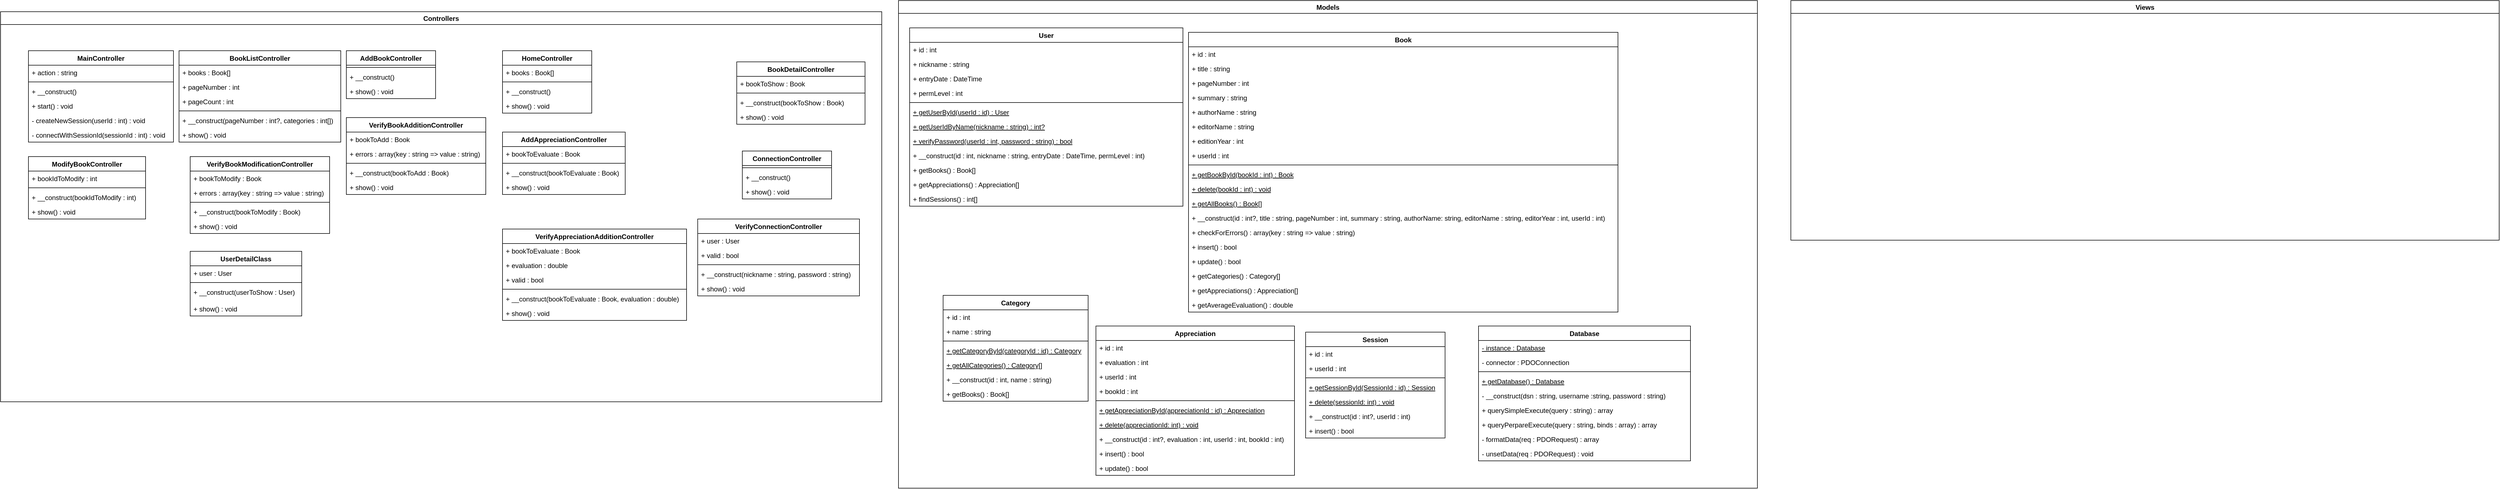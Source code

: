<mxfile version="17.2.3"><diagram id="C5RBs43oDa-KdzZeNtuy" name="Page-1"><mxGraphModel dx="5688" dy="3120" grid="1" gridSize="10" guides="1" tooltips="1" connect="1" arrows="1" fold="1" page="1" pageScale="1" pageWidth="827" pageHeight="1169" math="0" shadow="0"><root><mxCell id="WIyWlLk6GJQsqaUBKTNV-0"/><mxCell id="WIyWlLk6GJQsqaUBKTNV-1" parent="WIyWlLk6GJQsqaUBKTNV-0"/><mxCell id="OU10szr2XzH9tJr5xHhC-0" value="Controllers" style="swimlane;" parent="WIyWlLk6GJQsqaUBKTNV-1" vertex="1"><mxGeometry x="60" y="50" width="1580" height="700" as="geometry"/></mxCell><mxCell id="OU10szr2XzH9tJr5xHhC-4" value="MainController" style="swimlane;fontStyle=1;align=center;verticalAlign=top;childLayout=stackLayout;horizontal=1;startSize=26;horizontalStack=0;resizeParent=1;resizeParentMax=0;resizeLast=0;collapsible=1;marginBottom=0;" parent="OU10szr2XzH9tJr5xHhC-0" vertex="1"><mxGeometry x="50" y="70" width="260" height="164" as="geometry"/></mxCell><mxCell id="lV26DVgruJpY5TxE6KlM-100" value="+ action : string" style="text;strokeColor=none;fillColor=none;align=left;verticalAlign=top;spacingLeft=4;spacingRight=4;overflow=hidden;rotatable=0;points=[[0,0.5],[1,0.5]];portConstraint=eastwest;" parent="OU10szr2XzH9tJr5xHhC-4" vertex="1"><mxGeometry y="26" width="260" height="26" as="geometry"/></mxCell><mxCell id="OU10szr2XzH9tJr5xHhC-6" value="" style="line;strokeWidth=1;fillColor=none;align=left;verticalAlign=middle;spacingTop=-1;spacingLeft=3;spacingRight=3;rotatable=0;labelPosition=right;points=[];portConstraint=eastwest;" parent="OU10szr2XzH9tJr5xHhC-4" vertex="1"><mxGeometry y="52" width="260" height="8" as="geometry"/></mxCell><mxCell id="OU10szr2XzH9tJr5xHhC-7" value="+ __construct()" style="text;strokeColor=none;fillColor=none;align=left;verticalAlign=top;spacingLeft=4;spacingRight=4;overflow=hidden;rotatable=0;points=[[0,0.5],[1,0.5]];portConstraint=eastwest;" parent="OU10szr2XzH9tJr5xHhC-4" vertex="1"><mxGeometry y="60" width="260" height="26" as="geometry"/></mxCell><mxCell id="lV26DVgruJpY5TxE6KlM-96" value="+ start() : void" style="text;strokeColor=none;fillColor=none;align=left;verticalAlign=top;spacingLeft=4;spacingRight=4;overflow=hidden;rotatable=0;points=[[0,0.5],[1,0.5]];portConstraint=eastwest;" parent="OU10szr2XzH9tJr5xHhC-4" vertex="1"><mxGeometry y="86" width="260" height="26" as="geometry"/></mxCell><mxCell id="lV26DVgruJpY5TxE6KlM-94" value="- createNewSession(userId : int) : void" style="text;strokeColor=none;fillColor=none;align=left;verticalAlign=top;spacingLeft=4;spacingRight=4;overflow=hidden;rotatable=0;points=[[0,0.5],[1,0.5]];portConstraint=eastwest;" parent="OU10szr2XzH9tJr5xHhC-4" vertex="1"><mxGeometry y="112" width="260" height="26" as="geometry"/></mxCell><mxCell id="lV26DVgruJpY5TxE6KlM-95" value="- connectWithSessionId(sessionId : int) : void" style="text;strokeColor=none;fillColor=none;align=left;verticalAlign=top;spacingLeft=4;spacingRight=4;overflow=hidden;rotatable=0;points=[[0,0.5],[1,0.5]];portConstraint=eastwest;" parent="OU10szr2XzH9tJr5xHhC-4" vertex="1"><mxGeometry y="138" width="260" height="26" as="geometry"/></mxCell><mxCell id="OU10szr2XzH9tJr5xHhC-8" value="AddAppreciationController" style="swimlane;fontStyle=1;align=center;verticalAlign=top;childLayout=stackLayout;horizontal=1;startSize=26;horizontalStack=0;resizeParent=1;resizeParentMax=0;resizeLast=0;collapsible=1;marginBottom=0;" parent="OU10szr2XzH9tJr5xHhC-0" vertex="1"><mxGeometry x="900" y="216" width="220" height="112" as="geometry"/></mxCell><mxCell id="OU10szr2XzH9tJr5xHhC-9" value="+ bookToEvaluate : Book" style="text;strokeColor=none;fillColor=none;align=left;verticalAlign=top;spacingLeft=4;spacingRight=4;overflow=hidden;rotatable=0;points=[[0,0.5],[1,0.5]];portConstraint=eastwest;" parent="OU10szr2XzH9tJr5xHhC-8" vertex="1"><mxGeometry y="26" width="220" height="26" as="geometry"/></mxCell><mxCell id="OU10szr2XzH9tJr5xHhC-10" value="" style="line;strokeWidth=1;fillColor=none;align=left;verticalAlign=middle;spacingTop=-1;spacingLeft=3;spacingRight=3;rotatable=0;labelPosition=right;points=[];portConstraint=eastwest;" parent="OU10szr2XzH9tJr5xHhC-8" vertex="1"><mxGeometry y="52" width="220" height="8" as="geometry"/></mxCell><mxCell id="p8WuCxDaArKsLXd3KkqR-25" value="+ __construct(bookToEvaluate : Book)" style="text;strokeColor=none;fillColor=none;align=left;verticalAlign=top;spacingLeft=4;spacingRight=4;overflow=hidden;rotatable=0;points=[[0,0.5],[1,0.5]];portConstraint=eastwest;" vertex="1" parent="OU10szr2XzH9tJr5xHhC-8"><mxGeometry y="60" width="220" height="26" as="geometry"/></mxCell><mxCell id="p8WuCxDaArKsLXd3KkqR-26" value="+ show() : void" style="text;strokeColor=none;fillColor=none;align=left;verticalAlign=top;spacingLeft=4;spacingRight=4;overflow=hidden;rotatable=0;points=[[0,0.5],[1,0.5]];portConstraint=eastwest;" vertex="1" parent="OU10szr2XzH9tJr5xHhC-8"><mxGeometry y="86" width="220" height="26" as="geometry"/></mxCell><mxCell id="OU10szr2XzH9tJr5xHhC-12" value="AddBookController" style="swimlane;fontStyle=1;align=center;verticalAlign=top;childLayout=stackLayout;horizontal=1;startSize=26;horizontalStack=0;resizeParent=1;resizeParentMax=0;resizeLast=0;collapsible=1;marginBottom=0;" parent="OU10szr2XzH9tJr5xHhC-0" vertex="1"><mxGeometry x="620" y="70" width="160" height="86" as="geometry"/></mxCell><mxCell id="OU10szr2XzH9tJr5xHhC-14" value="" style="line;strokeWidth=1;fillColor=none;align=left;verticalAlign=middle;spacingTop=-1;spacingLeft=3;spacingRight=3;rotatable=0;labelPosition=right;points=[];portConstraint=eastwest;" parent="OU10szr2XzH9tJr5xHhC-12" vertex="1"><mxGeometry y="26" width="160" height="8" as="geometry"/></mxCell><mxCell id="OU10szr2XzH9tJr5xHhC-15" value="+ __construct()" style="text;strokeColor=none;fillColor=none;align=left;verticalAlign=top;spacingLeft=4;spacingRight=4;overflow=hidden;rotatable=0;points=[[0,0.5],[1,0.5]];portConstraint=eastwest;" parent="OU10szr2XzH9tJr5xHhC-12" vertex="1"><mxGeometry y="34" width="160" height="26" as="geometry"/></mxCell><mxCell id="p8WuCxDaArKsLXd3KkqR-11" value="+ show() : void" style="text;strokeColor=none;fillColor=none;align=left;verticalAlign=top;spacingLeft=4;spacingRight=4;overflow=hidden;rotatable=0;points=[[0,0.5],[1,0.5]];portConstraint=eastwest;" vertex="1" parent="OU10szr2XzH9tJr5xHhC-12"><mxGeometry y="60" width="160" height="26" as="geometry"/></mxCell><mxCell id="OU10szr2XzH9tJr5xHhC-16" value="HomeController" style="swimlane;fontStyle=1;align=center;verticalAlign=top;childLayout=stackLayout;horizontal=1;startSize=26;horizontalStack=0;resizeParent=1;resizeParentMax=0;resizeLast=0;collapsible=1;marginBottom=0;" parent="OU10szr2XzH9tJr5xHhC-0" vertex="1"><mxGeometry x="900" y="70" width="160" height="112" as="geometry"/></mxCell><mxCell id="p8WuCxDaArKsLXd3KkqR-19" value="+ books : Book[]" style="text;strokeColor=none;fillColor=none;align=left;verticalAlign=top;spacingLeft=4;spacingRight=4;overflow=hidden;rotatable=0;points=[[0,0.5],[1,0.5]];portConstraint=eastwest;" vertex="1" parent="OU10szr2XzH9tJr5xHhC-16"><mxGeometry y="26" width="160" height="26" as="geometry"/></mxCell><mxCell id="OU10szr2XzH9tJr5xHhC-18" value="" style="line;strokeWidth=1;fillColor=none;align=left;verticalAlign=middle;spacingTop=-1;spacingLeft=3;spacingRight=3;rotatable=0;labelPosition=right;points=[];portConstraint=eastwest;" parent="OU10szr2XzH9tJr5xHhC-16" vertex="1"><mxGeometry y="52" width="160" height="8" as="geometry"/></mxCell><mxCell id="OU10szr2XzH9tJr5xHhC-19" value="+ __construct()" style="text;strokeColor=none;fillColor=none;align=left;verticalAlign=top;spacingLeft=4;spacingRight=4;overflow=hidden;rotatable=0;points=[[0,0.5],[1,0.5]];portConstraint=eastwest;" parent="OU10szr2XzH9tJr5xHhC-16" vertex="1"><mxGeometry y="60" width="160" height="26" as="geometry"/></mxCell><mxCell id="p8WuCxDaArKsLXd3KkqR-20" value="+ show() : void" style="text;strokeColor=none;fillColor=none;align=left;verticalAlign=top;spacingLeft=4;spacingRight=4;overflow=hidden;rotatable=0;points=[[0,0.5],[1,0.5]];portConstraint=eastwest;" vertex="1" parent="OU10szr2XzH9tJr5xHhC-16"><mxGeometry y="86" width="160" height="26" as="geometry"/></mxCell><mxCell id="OU10szr2XzH9tJr5xHhC-20" value="BookDetailController" style="swimlane;fontStyle=1;align=center;verticalAlign=top;childLayout=stackLayout;horizontal=1;startSize=26;horizontalStack=0;resizeParent=1;resizeParentMax=0;resizeLast=0;collapsible=1;marginBottom=0;" parent="OU10szr2XzH9tJr5xHhC-0" vertex="1"><mxGeometry x="1320" y="90" width="230" height="112" as="geometry"/></mxCell><mxCell id="OU10szr2XzH9tJr5xHhC-21" value="+ bookToShow : Book" style="text;strokeColor=none;fillColor=none;align=left;verticalAlign=top;spacingLeft=4;spacingRight=4;overflow=hidden;rotatable=0;points=[[0,0.5],[1,0.5]];portConstraint=eastwest;" parent="OU10szr2XzH9tJr5xHhC-20" vertex="1"><mxGeometry y="26" width="230" height="26" as="geometry"/></mxCell><mxCell id="OU10szr2XzH9tJr5xHhC-22" value="" style="line;strokeWidth=1;fillColor=none;align=left;verticalAlign=middle;spacingTop=-1;spacingLeft=3;spacingRight=3;rotatable=0;labelPosition=right;points=[];portConstraint=eastwest;" parent="OU10szr2XzH9tJr5xHhC-20" vertex="1"><mxGeometry y="52" width="230" height="8" as="geometry"/></mxCell><mxCell id="OU10szr2XzH9tJr5xHhC-23" value="+ __construct(bookToShow : Book)" style="text;strokeColor=none;fillColor=none;align=left;verticalAlign=top;spacingLeft=4;spacingRight=4;overflow=hidden;rotatable=0;points=[[0,0.5],[1,0.5]];portConstraint=eastwest;" parent="OU10szr2XzH9tJr5xHhC-20" vertex="1"><mxGeometry y="60" width="230" height="26" as="geometry"/></mxCell><mxCell id="p8WuCxDaArKsLXd3KkqR-34" value="+ show() : void" style="text;strokeColor=none;fillColor=none;align=left;verticalAlign=top;spacingLeft=4;spacingRight=4;overflow=hidden;rotatable=0;points=[[0,0.5],[1,0.5]];portConstraint=eastwest;" vertex="1" parent="OU10szr2XzH9tJr5xHhC-20"><mxGeometry y="86" width="230" height="26" as="geometry"/></mxCell><mxCell id="OU10szr2XzH9tJr5xHhC-24" value="BookListController" style="swimlane;fontStyle=1;align=center;verticalAlign=top;childLayout=stackLayout;horizontal=1;startSize=26;horizontalStack=0;resizeParent=1;resizeParentMax=0;resizeLast=0;collapsible=1;marginBottom=0;" parent="OU10szr2XzH9tJr5xHhC-0" vertex="1"><mxGeometry x="320" y="70" width="290" height="164" as="geometry"/></mxCell><mxCell id="lV26DVgruJpY5TxE6KlM-106" value="+ books : Book[]" style="text;strokeColor=none;fillColor=none;align=left;verticalAlign=top;spacingLeft=4;spacingRight=4;overflow=hidden;rotatable=0;points=[[0,0.5],[1,0.5]];portConstraint=eastwest;" parent="OU10szr2XzH9tJr5xHhC-24" vertex="1"><mxGeometry y="26" width="290" height="26" as="geometry"/></mxCell><mxCell id="lV26DVgruJpY5TxE6KlM-107" value="+ pageNumber : int" style="text;strokeColor=none;fillColor=none;align=left;verticalAlign=top;spacingLeft=4;spacingRight=4;overflow=hidden;rotatable=0;points=[[0,0.5],[1,0.5]];portConstraint=eastwest;" parent="OU10szr2XzH9tJr5xHhC-24" vertex="1"><mxGeometry y="52" width="290" height="26" as="geometry"/></mxCell><mxCell id="p8WuCxDaArKsLXd3KkqR-1" value="+ pageCount : int" style="text;strokeColor=none;fillColor=none;align=left;verticalAlign=top;spacingLeft=4;spacingRight=4;overflow=hidden;rotatable=0;points=[[0,0.5],[1,0.5]];portConstraint=eastwest;" vertex="1" parent="OU10szr2XzH9tJr5xHhC-24"><mxGeometry y="78" width="290" height="26" as="geometry"/></mxCell><mxCell id="OU10szr2XzH9tJr5xHhC-26" value="" style="line;strokeWidth=1;fillColor=none;align=left;verticalAlign=middle;spacingTop=-1;spacingLeft=3;spacingRight=3;rotatable=0;labelPosition=right;points=[];portConstraint=eastwest;" parent="OU10szr2XzH9tJr5xHhC-24" vertex="1"><mxGeometry y="104" width="290" height="8" as="geometry"/></mxCell><mxCell id="OU10szr2XzH9tJr5xHhC-27" value="+ __construct(pageNumber : int?, categories : int[])" style="text;strokeColor=none;fillColor=none;align=left;verticalAlign=top;spacingLeft=4;spacingRight=4;overflow=hidden;rotatable=0;points=[[0,0.5],[1,0.5]];portConstraint=eastwest;" parent="OU10szr2XzH9tJr5xHhC-24" vertex="1"><mxGeometry y="112" width="290" height="26" as="geometry"/></mxCell><mxCell id="lV26DVgruJpY5TxE6KlM-105" value="+ show() : void" style="text;strokeColor=none;fillColor=none;align=left;verticalAlign=top;spacingLeft=4;spacingRight=4;overflow=hidden;rotatable=0;points=[[0,0.5],[1,0.5]];portConstraint=eastwest;" parent="OU10szr2XzH9tJr5xHhC-24" vertex="1"><mxGeometry y="138" width="290" height="26" as="geometry"/></mxCell><mxCell id="lV26DVgruJpY5TxE6KlM-8" value="ModifyBookController" style="swimlane;fontStyle=1;align=center;verticalAlign=top;childLayout=stackLayout;horizontal=1;startSize=26;horizontalStack=0;resizeParent=1;resizeParentMax=0;resizeLast=0;collapsible=1;marginBottom=0;" parent="OU10szr2XzH9tJr5xHhC-0" vertex="1"><mxGeometry x="50" y="260" width="210" height="112" as="geometry"/></mxCell><mxCell id="lV26DVgruJpY5TxE6KlM-9" value="+ bookIdToModify : int" style="text;strokeColor=none;fillColor=none;align=left;verticalAlign=top;spacingLeft=4;spacingRight=4;overflow=hidden;rotatable=0;points=[[0,0.5],[1,0.5]];portConstraint=eastwest;" parent="lV26DVgruJpY5TxE6KlM-8" vertex="1"><mxGeometry y="26" width="210" height="26" as="geometry"/></mxCell><mxCell id="lV26DVgruJpY5TxE6KlM-10" value="" style="line;strokeWidth=1;fillColor=none;align=left;verticalAlign=middle;spacingTop=-1;spacingLeft=3;spacingRight=3;rotatable=0;labelPosition=right;points=[];portConstraint=eastwest;" parent="lV26DVgruJpY5TxE6KlM-8" vertex="1"><mxGeometry y="52" width="210" height="8" as="geometry"/></mxCell><mxCell id="lV26DVgruJpY5TxE6KlM-11" value="+ __construct(bookIdToModify : int)" style="text;strokeColor=none;fillColor=none;align=left;verticalAlign=top;spacingLeft=4;spacingRight=4;overflow=hidden;rotatable=0;points=[[0,0.5],[1,0.5]];portConstraint=eastwest;" parent="lV26DVgruJpY5TxE6KlM-8" vertex="1"><mxGeometry y="60" width="210" height="26" as="geometry"/></mxCell><mxCell id="p8WuCxDaArKsLXd3KkqR-3" value="+ show() : void" style="text;strokeColor=none;fillColor=none;align=left;verticalAlign=top;spacingLeft=4;spacingRight=4;overflow=hidden;rotatable=0;points=[[0,0.5],[1,0.5]];portConstraint=eastwest;" vertex="1" parent="lV26DVgruJpY5TxE6KlM-8"><mxGeometry y="86" width="210" height="26" as="geometry"/></mxCell><mxCell id="lV26DVgruJpY5TxE6KlM-101" value="ConnectionController" style="swimlane;fontStyle=1;align=center;verticalAlign=top;childLayout=stackLayout;horizontal=1;startSize=26;horizontalStack=0;resizeParent=1;resizeParentMax=0;resizeLast=0;collapsible=1;marginBottom=0;" parent="OU10szr2XzH9tJr5xHhC-0" vertex="1"><mxGeometry x="1330" y="250" width="160" height="86" as="geometry"/></mxCell><mxCell id="lV26DVgruJpY5TxE6KlM-103" value="" style="line;strokeWidth=1;fillColor=none;align=left;verticalAlign=middle;spacingTop=-1;spacingLeft=3;spacingRight=3;rotatable=0;labelPosition=right;points=[];portConstraint=eastwest;" parent="lV26DVgruJpY5TxE6KlM-101" vertex="1"><mxGeometry y="26" width="160" height="8" as="geometry"/></mxCell><mxCell id="p8WuCxDaArKsLXd3KkqR-35" value="+ __construct()" style="text;strokeColor=none;fillColor=none;align=left;verticalAlign=top;spacingLeft=4;spacingRight=4;overflow=hidden;rotatable=0;points=[[0,0.5],[1,0.5]];portConstraint=eastwest;" vertex="1" parent="lV26DVgruJpY5TxE6KlM-101"><mxGeometry y="34" width="160" height="26" as="geometry"/></mxCell><mxCell id="p8WuCxDaArKsLXd3KkqR-36" value="+ show() : void" style="text;strokeColor=none;fillColor=none;align=left;verticalAlign=top;spacingLeft=4;spacingRight=4;overflow=hidden;rotatable=0;points=[[0,0.5],[1,0.5]];portConstraint=eastwest;" vertex="1" parent="lV26DVgruJpY5TxE6KlM-101"><mxGeometry y="60" width="160" height="26" as="geometry"/></mxCell><mxCell id="p8WuCxDaArKsLXd3KkqR-4" value="VerifyBookModificationController" style="swimlane;fontStyle=1;align=center;verticalAlign=top;childLayout=stackLayout;horizontal=1;startSize=26;horizontalStack=0;resizeParent=1;resizeParentMax=0;resizeLast=0;collapsible=1;marginBottom=0;" vertex="1" parent="OU10szr2XzH9tJr5xHhC-0"><mxGeometry x="340" y="260" width="250" height="138" as="geometry"/></mxCell><mxCell id="p8WuCxDaArKsLXd3KkqR-5" value="+ bookToModify : Book" style="text;strokeColor=none;fillColor=none;align=left;verticalAlign=top;spacingLeft=4;spacingRight=4;overflow=hidden;rotatable=0;points=[[0,0.5],[1,0.5]];portConstraint=eastwest;" vertex="1" parent="p8WuCxDaArKsLXd3KkqR-4"><mxGeometry y="26" width="250" height="26" as="geometry"/></mxCell><mxCell id="p8WuCxDaArKsLXd3KkqR-9" value="+ errors : array(key : string =&gt; value : string)" style="text;strokeColor=none;fillColor=none;align=left;verticalAlign=top;spacingLeft=4;spacingRight=4;overflow=hidden;rotatable=0;points=[[0,0.5],[1,0.5]];portConstraint=eastwest;" vertex="1" parent="p8WuCxDaArKsLXd3KkqR-4"><mxGeometry y="52" width="250" height="26" as="geometry"/></mxCell><mxCell id="p8WuCxDaArKsLXd3KkqR-6" value="" style="line;strokeWidth=1;fillColor=none;align=left;verticalAlign=middle;spacingTop=-1;spacingLeft=3;spacingRight=3;rotatable=0;labelPosition=right;points=[];portConstraint=eastwest;" vertex="1" parent="p8WuCxDaArKsLXd3KkqR-4"><mxGeometry y="78" width="250" height="8" as="geometry"/></mxCell><mxCell id="p8WuCxDaArKsLXd3KkqR-7" value="+ __construct(bookToModify : Book)" style="text;strokeColor=none;fillColor=none;align=left;verticalAlign=top;spacingLeft=4;spacingRight=4;overflow=hidden;rotatable=0;points=[[0,0.5],[1,0.5]];portConstraint=eastwest;" vertex="1" parent="p8WuCxDaArKsLXd3KkqR-4"><mxGeometry y="86" width="250" height="26" as="geometry"/></mxCell><mxCell id="p8WuCxDaArKsLXd3KkqR-8" value="+ show() : void" style="text;strokeColor=none;fillColor=none;align=left;verticalAlign=top;spacingLeft=4;spacingRight=4;overflow=hidden;rotatable=0;points=[[0,0.5],[1,0.5]];portConstraint=eastwest;" vertex="1" parent="p8WuCxDaArKsLXd3KkqR-4"><mxGeometry y="112" width="250" height="26" as="geometry"/></mxCell><mxCell id="p8WuCxDaArKsLXd3KkqR-12" value="VerifyBookAdditionController" style="swimlane;fontStyle=1;align=center;verticalAlign=top;childLayout=stackLayout;horizontal=1;startSize=26;horizontalStack=0;resizeParent=1;resizeParentMax=0;resizeLast=0;collapsible=1;marginBottom=0;" vertex="1" parent="OU10szr2XzH9tJr5xHhC-0"><mxGeometry x="620" y="190" width="250" height="138" as="geometry"/></mxCell><mxCell id="p8WuCxDaArKsLXd3KkqR-16" value="+ bookToAdd : Book" style="text;strokeColor=none;fillColor=none;align=left;verticalAlign=top;spacingLeft=4;spacingRight=4;overflow=hidden;rotatable=0;points=[[0,0.5],[1,0.5]];portConstraint=eastwest;" vertex="1" parent="p8WuCxDaArKsLXd3KkqR-12"><mxGeometry y="26" width="250" height="26" as="geometry"/></mxCell><mxCell id="p8WuCxDaArKsLXd3KkqR-18" value="+ errors : array(key : string =&gt; value : string)" style="text;strokeColor=none;fillColor=none;align=left;verticalAlign=top;spacingLeft=4;spacingRight=4;overflow=hidden;rotatable=0;points=[[0,0.5],[1,0.5]];portConstraint=eastwest;" vertex="1" parent="p8WuCxDaArKsLXd3KkqR-12"><mxGeometry y="52" width="250" height="26" as="geometry"/></mxCell><mxCell id="p8WuCxDaArKsLXd3KkqR-13" value="" style="line;strokeWidth=1;fillColor=none;align=left;verticalAlign=middle;spacingTop=-1;spacingLeft=3;spacingRight=3;rotatable=0;labelPosition=right;points=[];portConstraint=eastwest;" vertex="1" parent="p8WuCxDaArKsLXd3KkqR-12"><mxGeometry y="78" width="250" height="8" as="geometry"/></mxCell><mxCell id="p8WuCxDaArKsLXd3KkqR-14" value="+ __construct(bookToAdd : Book)" style="text;strokeColor=none;fillColor=none;align=left;verticalAlign=top;spacingLeft=4;spacingRight=4;overflow=hidden;rotatable=0;points=[[0,0.5],[1,0.5]];portConstraint=eastwest;" vertex="1" parent="p8WuCxDaArKsLXd3KkqR-12"><mxGeometry y="86" width="250" height="26" as="geometry"/></mxCell><mxCell id="p8WuCxDaArKsLXd3KkqR-15" value="+ show() : void" style="text;strokeColor=none;fillColor=none;align=left;verticalAlign=top;spacingLeft=4;spacingRight=4;overflow=hidden;rotatable=0;points=[[0,0.5],[1,0.5]];portConstraint=eastwest;" vertex="1" parent="p8WuCxDaArKsLXd3KkqR-12"><mxGeometry y="112" width="250" height="26" as="geometry"/></mxCell><mxCell id="p8WuCxDaArKsLXd3KkqR-27" value="VerifyAppreciationAdditionController" style="swimlane;fontStyle=1;align=center;verticalAlign=top;childLayout=stackLayout;horizontal=1;startSize=26;horizontalStack=0;resizeParent=1;resizeParentMax=0;resizeLast=0;collapsible=1;marginBottom=0;" vertex="1" parent="OU10szr2XzH9tJr5xHhC-0"><mxGeometry x="900" y="390" width="330" height="164" as="geometry"/></mxCell><mxCell id="p8WuCxDaArKsLXd3KkqR-28" value="+ bookToEvaluate : Book" style="text;strokeColor=none;fillColor=none;align=left;verticalAlign=top;spacingLeft=4;spacingRight=4;overflow=hidden;rotatable=0;points=[[0,0.5],[1,0.5]];portConstraint=eastwest;" vertex="1" parent="p8WuCxDaArKsLXd3KkqR-27"><mxGeometry y="26" width="330" height="26" as="geometry"/></mxCell><mxCell id="p8WuCxDaArKsLXd3KkqR-32" value="+ evaluation : double" style="text;strokeColor=none;fillColor=none;align=left;verticalAlign=top;spacingLeft=4;spacingRight=4;overflow=hidden;rotatable=0;points=[[0,0.5],[1,0.5]];portConstraint=eastwest;" vertex="1" parent="p8WuCxDaArKsLXd3KkqR-27"><mxGeometry y="52" width="330" height="26" as="geometry"/></mxCell><mxCell id="p8WuCxDaArKsLXd3KkqR-33" value="+ valid : bool" style="text;strokeColor=none;fillColor=none;align=left;verticalAlign=top;spacingLeft=4;spacingRight=4;overflow=hidden;rotatable=0;points=[[0,0.5],[1,0.5]];portConstraint=eastwest;" vertex="1" parent="p8WuCxDaArKsLXd3KkqR-27"><mxGeometry y="78" width="330" height="26" as="geometry"/></mxCell><mxCell id="p8WuCxDaArKsLXd3KkqR-29" value="" style="line;strokeWidth=1;fillColor=none;align=left;verticalAlign=middle;spacingTop=-1;spacingLeft=3;spacingRight=3;rotatable=0;labelPosition=right;points=[];portConstraint=eastwest;" vertex="1" parent="p8WuCxDaArKsLXd3KkqR-27"><mxGeometry y="104" width="330" height="8" as="geometry"/></mxCell><mxCell id="p8WuCxDaArKsLXd3KkqR-30" value="+ __construct(bookToEvaluate : Book, evaluation : double)" style="text;strokeColor=none;fillColor=none;align=left;verticalAlign=top;spacingLeft=4;spacingRight=4;overflow=hidden;rotatable=0;points=[[0,0.5],[1,0.5]];portConstraint=eastwest;" vertex="1" parent="p8WuCxDaArKsLXd3KkqR-27"><mxGeometry y="112" width="330" height="26" as="geometry"/></mxCell><mxCell id="p8WuCxDaArKsLXd3KkqR-31" value="+ show() : void" style="text;strokeColor=none;fillColor=none;align=left;verticalAlign=top;spacingLeft=4;spacingRight=4;overflow=hidden;rotatable=0;points=[[0,0.5],[1,0.5]];portConstraint=eastwest;" vertex="1" parent="p8WuCxDaArKsLXd3KkqR-27"><mxGeometry y="138" width="330" height="26" as="geometry"/></mxCell><mxCell id="p8WuCxDaArKsLXd3KkqR-37" value="VerifyConnectionController" style="swimlane;fontStyle=1;align=center;verticalAlign=top;childLayout=stackLayout;horizontal=1;startSize=26;horizontalStack=0;resizeParent=1;resizeParentMax=0;resizeLast=0;collapsible=1;marginBottom=0;" vertex="1" parent="OU10szr2XzH9tJr5xHhC-0"><mxGeometry x="1250" y="372" width="290" height="138" as="geometry"/></mxCell><mxCell id="p8WuCxDaArKsLXd3KkqR-41" value="+ user : User" style="text;strokeColor=none;fillColor=none;align=left;verticalAlign=top;spacingLeft=4;spacingRight=4;overflow=hidden;rotatable=0;points=[[0,0.5],[1,0.5]];portConstraint=eastwest;" vertex="1" parent="p8WuCxDaArKsLXd3KkqR-37"><mxGeometry y="26" width="290" height="26" as="geometry"/></mxCell><mxCell id="p8WuCxDaArKsLXd3KkqR-42" value="+ valid : bool" style="text;strokeColor=none;fillColor=none;align=left;verticalAlign=top;spacingLeft=4;spacingRight=4;overflow=hidden;rotatable=0;points=[[0,0.5],[1,0.5]];portConstraint=eastwest;" vertex="1" parent="p8WuCxDaArKsLXd3KkqR-37"><mxGeometry y="52" width="290" height="26" as="geometry"/></mxCell><mxCell id="p8WuCxDaArKsLXd3KkqR-38" value="" style="line;strokeWidth=1;fillColor=none;align=left;verticalAlign=middle;spacingTop=-1;spacingLeft=3;spacingRight=3;rotatable=0;labelPosition=right;points=[];portConstraint=eastwest;" vertex="1" parent="p8WuCxDaArKsLXd3KkqR-37"><mxGeometry y="78" width="290" height="8" as="geometry"/></mxCell><mxCell id="p8WuCxDaArKsLXd3KkqR-39" value="+ __construct(nickname : string, password : string)" style="text;strokeColor=none;fillColor=none;align=left;verticalAlign=top;spacingLeft=4;spacingRight=4;overflow=hidden;rotatable=0;points=[[0,0.5],[1,0.5]];portConstraint=eastwest;" vertex="1" parent="p8WuCxDaArKsLXd3KkqR-37"><mxGeometry y="86" width="290" height="26" as="geometry"/></mxCell><mxCell id="p8WuCxDaArKsLXd3KkqR-40" value="+ show() : void" style="text;strokeColor=none;fillColor=none;align=left;verticalAlign=top;spacingLeft=4;spacingRight=4;overflow=hidden;rotatable=0;points=[[0,0.5],[1,0.5]];portConstraint=eastwest;" vertex="1" parent="p8WuCxDaArKsLXd3KkqR-37"><mxGeometry y="112" width="290" height="26" as="geometry"/></mxCell><mxCell id="p8WuCxDaArKsLXd3KkqR-43" value="UserDetailClass" style="swimlane;fontStyle=1;align=center;verticalAlign=top;childLayout=stackLayout;horizontal=1;startSize=26;horizontalStack=0;resizeParent=1;resizeParentMax=0;resizeLast=0;collapsible=1;marginBottom=0;" vertex="1" parent="OU10szr2XzH9tJr5xHhC-0"><mxGeometry x="340" y="430" width="200" height="116" as="geometry"/></mxCell><mxCell id="p8WuCxDaArKsLXd3KkqR-44" value="+ user : User" style="text;strokeColor=none;fillColor=none;align=left;verticalAlign=top;spacingLeft=4;spacingRight=4;overflow=hidden;rotatable=0;points=[[0,0.5],[1,0.5]];portConstraint=eastwest;" vertex="1" parent="p8WuCxDaArKsLXd3KkqR-43"><mxGeometry y="26" width="200" height="26" as="geometry"/></mxCell><mxCell id="p8WuCxDaArKsLXd3KkqR-45" value="" style="line;strokeWidth=1;fillColor=none;align=left;verticalAlign=middle;spacingTop=-1;spacingLeft=3;spacingRight=3;rotatable=0;labelPosition=right;points=[];portConstraint=eastwest;" vertex="1" parent="p8WuCxDaArKsLXd3KkqR-43"><mxGeometry y="52" width="200" height="8" as="geometry"/></mxCell><mxCell id="p8WuCxDaArKsLXd3KkqR-46" value="+ __construct(userToShow : User)" style="text;strokeColor=none;fillColor=none;align=left;verticalAlign=top;spacingLeft=4;spacingRight=4;overflow=hidden;rotatable=0;points=[[0,0.5],[1,0.5]];portConstraint=eastwest;" vertex="1" parent="p8WuCxDaArKsLXd3KkqR-43"><mxGeometry y="60" width="200" height="30" as="geometry"/></mxCell><mxCell id="p8WuCxDaArKsLXd3KkqR-47" value="+ show() : void" style="text;strokeColor=none;fillColor=none;align=left;verticalAlign=top;spacingLeft=4;spacingRight=4;overflow=hidden;rotatable=0;points=[[0,0.5],[1,0.5]];portConstraint=eastwest;" vertex="1" parent="p8WuCxDaArKsLXd3KkqR-43"><mxGeometry y="90" width="200" height="26" as="geometry"/></mxCell><mxCell id="OU10szr2XzH9tJr5xHhC-2" value="Models" style="swimlane;" parent="WIyWlLk6GJQsqaUBKTNV-1" vertex="1"><mxGeometry x="1670" y="30" width="1540" height="875" as="geometry"/></mxCell><mxCell id="lV26DVgruJpY5TxE6KlM-0" value="User" style="swimlane;fontStyle=1;align=center;verticalAlign=top;childLayout=stackLayout;horizontal=1;startSize=26;horizontalStack=0;resizeParent=1;resizeParentMax=0;resizeLast=0;collapsible=1;marginBottom=0;" parent="OU10szr2XzH9tJr5xHhC-2" vertex="1"><mxGeometry x="20" y="49" width="490" height="320" as="geometry"/></mxCell><mxCell id="lV26DVgruJpY5TxE6KlM-1" value="+ id : int" style="text;strokeColor=none;fillColor=none;align=left;verticalAlign=top;spacingLeft=4;spacingRight=4;overflow=hidden;rotatable=0;points=[[0,0.5],[1,0.5]];portConstraint=eastwest;" parent="lV26DVgruJpY5TxE6KlM-0" vertex="1"><mxGeometry y="26" width="490" height="26" as="geometry"/></mxCell><mxCell id="lV26DVgruJpY5TxE6KlM-43" value="+ nickname : string" style="text;strokeColor=none;fillColor=none;align=left;verticalAlign=top;spacingLeft=4;spacingRight=4;overflow=hidden;rotatable=0;points=[[0,0.5],[1,0.5]];portConstraint=eastwest;" parent="lV26DVgruJpY5TxE6KlM-0" vertex="1"><mxGeometry y="52" width="490" height="26" as="geometry"/></mxCell><mxCell id="lV26DVgruJpY5TxE6KlM-45" value="+ entryDate : DateTime" style="text;strokeColor=none;fillColor=none;align=left;verticalAlign=top;spacingLeft=4;spacingRight=4;overflow=hidden;rotatable=0;points=[[0,0.5],[1,0.5]];portConstraint=eastwest;" parent="lV26DVgruJpY5TxE6KlM-0" vertex="1"><mxGeometry y="78" width="490" height="26" as="geometry"/></mxCell><mxCell id="lV26DVgruJpY5TxE6KlM-46" value="+ permLevel : int" style="text;strokeColor=none;fillColor=none;align=left;verticalAlign=top;spacingLeft=4;spacingRight=4;overflow=hidden;rotatable=0;points=[[0,0.5],[1,0.5]];portConstraint=eastwest;" parent="lV26DVgruJpY5TxE6KlM-0" vertex="1"><mxGeometry y="104" width="490" height="26" as="geometry"/></mxCell><mxCell id="lV26DVgruJpY5TxE6KlM-2" value="" style="line;strokeWidth=1;fillColor=none;align=left;verticalAlign=middle;spacingTop=-1;spacingLeft=3;spacingRight=3;rotatable=0;labelPosition=right;points=[];portConstraint=eastwest;" parent="lV26DVgruJpY5TxE6KlM-0" vertex="1"><mxGeometry y="130" width="490" height="8" as="geometry"/></mxCell><mxCell id="lV26DVgruJpY5TxE6KlM-31" value="+ getUserById(userId : id) : User" style="text;strokeColor=none;fillColor=none;align=left;verticalAlign=top;spacingLeft=4;spacingRight=4;overflow=hidden;rotatable=0;points=[[0,0.5],[1,0.5]];portConstraint=eastwest;fontStyle=4" parent="lV26DVgruJpY5TxE6KlM-0" vertex="1"><mxGeometry y="138" width="490" height="26" as="geometry"/></mxCell><mxCell id="lV26DVgruJpY5TxE6KlM-48" value="+ getUserIdByName(nickname : string) : int?" style="text;strokeColor=none;fillColor=none;align=left;verticalAlign=top;spacingLeft=4;spacingRight=4;overflow=hidden;rotatable=0;points=[[0,0.5],[1,0.5]];portConstraint=eastwest;fontStyle=4" parent="lV26DVgruJpY5TxE6KlM-0" vertex="1"><mxGeometry y="164" width="490" height="26" as="geometry"/></mxCell><mxCell id="lV26DVgruJpY5TxE6KlM-49" value="+ verifyPassword(userId : int, password : string) : bool" style="text;strokeColor=none;fillColor=none;align=left;verticalAlign=top;spacingLeft=4;spacingRight=4;overflow=hidden;rotatable=0;points=[[0,0.5],[1,0.5]];portConstraint=eastwest;fontStyle=4" parent="lV26DVgruJpY5TxE6KlM-0" vertex="1"><mxGeometry y="190" width="490" height="26" as="geometry"/></mxCell><mxCell id="lV26DVgruJpY5TxE6KlM-68" value="+ __construct(id : int, nickname : string, entryDate : DateTime, permLevel : int)" style="text;strokeColor=none;fillColor=none;align=left;verticalAlign=top;spacingLeft=4;spacingRight=4;overflow=hidden;rotatable=0;points=[[0,0.5],[1,0.5]];portConstraint=eastwest;" parent="lV26DVgruJpY5TxE6KlM-0" vertex="1"><mxGeometry y="216" width="490" height="26" as="geometry"/></mxCell><mxCell id="lV26DVgruJpY5TxE6KlM-59" value="+ getBooks() : Book[]" style="text;strokeColor=none;fillColor=none;align=left;verticalAlign=top;spacingLeft=4;spacingRight=4;overflow=hidden;rotatable=0;points=[[0,0.5],[1,0.5]];portConstraint=eastwest;fontStyle=0" parent="lV26DVgruJpY5TxE6KlM-0" vertex="1"><mxGeometry y="242" width="490" height="26" as="geometry"/></mxCell><mxCell id="lV26DVgruJpY5TxE6KlM-60" value="+ getAppreciations() : Appreciation[] " style="text;strokeColor=none;fillColor=none;align=left;verticalAlign=top;spacingLeft=4;spacingRight=4;overflow=hidden;rotatable=0;points=[[0,0.5],[1,0.5]];portConstraint=eastwest;" parent="lV26DVgruJpY5TxE6KlM-0" vertex="1"><mxGeometry y="268" width="490" height="26" as="geometry"/></mxCell><mxCell id="lV26DVgruJpY5TxE6KlM-61" value="+ findSessions() : int[]" style="text;strokeColor=none;fillColor=none;align=left;verticalAlign=top;spacingLeft=4;spacingRight=4;overflow=hidden;rotatable=0;points=[[0,0.5],[1,0.5]];portConstraint=eastwest;" parent="lV26DVgruJpY5TxE6KlM-0" vertex="1"><mxGeometry y="294" width="490" height="26" as="geometry"/></mxCell><mxCell id="lV26DVgruJpY5TxE6KlM-4" value="Session" style="swimlane;fontStyle=1;align=center;verticalAlign=top;childLayout=stackLayout;horizontal=1;startSize=26;horizontalStack=0;resizeParent=1;resizeParentMax=0;resizeLast=0;collapsible=1;marginBottom=0;" parent="OU10szr2XzH9tJr5xHhC-2" vertex="1"><mxGeometry x="730" y="595" width="250" height="190" as="geometry"/></mxCell><mxCell id="lV26DVgruJpY5TxE6KlM-32" value="+ id : int" style="text;strokeColor=none;fillColor=none;align=left;verticalAlign=top;spacingLeft=4;spacingRight=4;overflow=hidden;rotatable=0;points=[[0,0.5],[1,0.5]];portConstraint=eastwest;" parent="lV26DVgruJpY5TxE6KlM-4" vertex="1"><mxGeometry y="26" width="250" height="26" as="geometry"/></mxCell><mxCell id="lV26DVgruJpY5TxE6KlM-42" value="+ userId : int" style="text;strokeColor=none;fillColor=none;align=left;verticalAlign=top;spacingLeft=4;spacingRight=4;overflow=hidden;rotatable=0;points=[[0,0.5],[1,0.5]];portConstraint=eastwest;" parent="lV26DVgruJpY5TxE6KlM-4" vertex="1"><mxGeometry y="52" width="250" height="26" as="geometry"/></mxCell><mxCell id="lV26DVgruJpY5TxE6KlM-6" value="" style="line;strokeWidth=1;fillColor=none;align=left;verticalAlign=middle;spacingTop=-1;spacingLeft=3;spacingRight=3;rotatable=0;labelPosition=right;points=[];portConstraint=eastwest;" parent="lV26DVgruJpY5TxE6KlM-4" vertex="1"><mxGeometry y="78" width="250" height="8" as="geometry"/></mxCell><mxCell id="lV26DVgruJpY5TxE6KlM-40" value="+ getSessionById(SessionId : id) : Session" style="text;strokeColor=none;fillColor=none;align=left;verticalAlign=top;spacingLeft=4;spacingRight=4;overflow=hidden;rotatable=0;points=[[0,0.5],[1,0.5]];portConstraint=eastwest;fontStyle=4" parent="lV26DVgruJpY5TxE6KlM-4" vertex="1"><mxGeometry y="86" width="250" height="26" as="geometry"/></mxCell><mxCell id="lV26DVgruJpY5TxE6KlM-83" value="+ delete(sessionId: int) : void" style="text;strokeColor=none;fillColor=none;align=left;verticalAlign=top;spacingLeft=4;spacingRight=4;overflow=hidden;rotatable=0;points=[[0,0.5],[1,0.5]];portConstraint=eastwest;fontStyle=4" parent="lV26DVgruJpY5TxE6KlM-4" vertex="1"><mxGeometry y="112" width="250" height="26" as="geometry"/></mxCell><mxCell id="lV26DVgruJpY5TxE6KlM-79" value="+ __construct(id : int?, userId : int)" style="text;strokeColor=none;fillColor=none;align=left;verticalAlign=top;spacingLeft=4;spacingRight=4;overflow=hidden;rotatable=0;points=[[0,0.5],[1,0.5]];portConstraint=eastwest;" parent="lV26DVgruJpY5TxE6KlM-4" vertex="1"><mxGeometry y="138" width="250" height="26" as="geometry"/></mxCell><mxCell id="lV26DVgruJpY5TxE6KlM-64" value="+ insert() : bool" style="text;strokeColor=none;fillColor=none;align=left;verticalAlign=top;spacingLeft=4;spacingRight=4;overflow=hidden;rotatable=0;points=[[0,0.5],[1,0.5]];portConstraint=eastwest;" parent="lV26DVgruJpY5TxE6KlM-4" vertex="1"><mxGeometry y="164" width="250" height="26" as="geometry"/></mxCell><mxCell id="lV26DVgruJpY5TxE6KlM-12" value="Book" style="swimlane;fontStyle=1;align=center;verticalAlign=top;childLayout=stackLayout;horizontal=1;startSize=26;horizontalStack=0;resizeParent=1;resizeParentMax=0;resizeLast=0;collapsible=1;marginBottom=0;" parent="OU10szr2XzH9tJr5xHhC-2" vertex="1"><mxGeometry x="520" y="57" width="770" height="502" as="geometry"/></mxCell><mxCell id="lV26DVgruJpY5TxE6KlM-33" value="+ id : int" style="text;strokeColor=none;fillColor=none;align=left;verticalAlign=top;spacingLeft=4;spacingRight=4;overflow=hidden;rotatable=0;points=[[0,0.5],[1,0.5]];portConstraint=eastwest;" parent="lV26DVgruJpY5TxE6KlM-12" vertex="1"><mxGeometry y="26" width="770" height="26" as="geometry"/></mxCell><mxCell id="lV26DVgruJpY5TxE6KlM-50" value="+ title : string" style="text;strokeColor=none;fillColor=none;align=left;verticalAlign=top;spacingLeft=4;spacingRight=4;overflow=hidden;rotatable=0;points=[[0,0.5],[1,0.5]];portConstraint=eastwest;" parent="lV26DVgruJpY5TxE6KlM-12" vertex="1"><mxGeometry y="52" width="770" height="26" as="geometry"/></mxCell><mxCell id="lV26DVgruJpY5TxE6KlM-51" value="+ pageNumber : int" style="text;strokeColor=none;fillColor=none;align=left;verticalAlign=top;spacingLeft=4;spacingRight=4;overflow=hidden;rotatable=0;points=[[0,0.5],[1,0.5]];portConstraint=eastwest;" parent="lV26DVgruJpY5TxE6KlM-12" vertex="1"><mxGeometry y="78" width="770" height="26" as="geometry"/></mxCell><mxCell id="lV26DVgruJpY5TxE6KlM-52" value="+ summary : string" style="text;strokeColor=none;fillColor=none;align=left;verticalAlign=top;spacingLeft=4;spacingRight=4;overflow=hidden;rotatable=0;points=[[0,0.5],[1,0.5]];portConstraint=eastwest;" parent="lV26DVgruJpY5TxE6KlM-12" vertex="1"><mxGeometry y="104" width="770" height="26" as="geometry"/></mxCell><mxCell id="lV26DVgruJpY5TxE6KlM-53" value="+ authorName : string" style="text;strokeColor=none;fillColor=none;align=left;verticalAlign=top;spacingLeft=4;spacingRight=4;overflow=hidden;rotatable=0;points=[[0,0.5],[1,0.5]];portConstraint=eastwest;" parent="lV26DVgruJpY5TxE6KlM-12" vertex="1"><mxGeometry y="130" width="770" height="26" as="geometry"/></mxCell><mxCell id="lV26DVgruJpY5TxE6KlM-54" value="+ editorName : string" style="text;strokeColor=none;fillColor=none;align=left;verticalAlign=top;spacingLeft=4;spacingRight=4;overflow=hidden;rotatable=0;points=[[0,0.5],[1,0.5]];portConstraint=eastwest;" parent="lV26DVgruJpY5TxE6KlM-12" vertex="1"><mxGeometry y="156" width="770" height="26" as="geometry"/></mxCell><mxCell id="lV26DVgruJpY5TxE6KlM-55" value="+ editionYear : int" style="text;strokeColor=none;fillColor=none;align=left;verticalAlign=top;spacingLeft=4;spacingRight=4;overflow=hidden;rotatable=0;points=[[0,0.5],[1,0.5]];portConstraint=eastwest;" parent="lV26DVgruJpY5TxE6KlM-12" vertex="1"><mxGeometry y="182" width="770" height="26" as="geometry"/></mxCell><mxCell id="lV26DVgruJpY5TxE6KlM-56" value="+ userId : int" style="text;strokeColor=none;fillColor=none;align=left;verticalAlign=top;spacingLeft=4;spacingRight=4;overflow=hidden;rotatable=0;points=[[0,0.5],[1,0.5]];portConstraint=eastwest;" parent="lV26DVgruJpY5TxE6KlM-12" vertex="1"><mxGeometry y="208" width="770" height="26" as="geometry"/></mxCell><mxCell id="lV26DVgruJpY5TxE6KlM-14" value="" style="line;strokeWidth=1;fillColor=none;align=left;verticalAlign=middle;spacingTop=-1;spacingLeft=3;spacingRight=3;rotatable=0;labelPosition=right;points=[];portConstraint=eastwest;" parent="lV26DVgruJpY5TxE6KlM-12" vertex="1"><mxGeometry y="234" width="770" height="8" as="geometry"/></mxCell><mxCell id="lV26DVgruJpY5TxE6KlM-30" value="+ getBookById(bookId : int) : Book" style="text;strokeColor=none;fillColor=none;align=left;verticalAlign=top;spacingLeft=4;spacingRight=4;overflow=hidden;rotatable=0;points=[[0,0.5],[1,0.5]];portConstraint=eastwest;fontStyle=4" parent="lV26DVgruJpY5TxE6KlM-12" vertex="1"><mxGeometry y="242" width="770" height="26" as="geometry"/></mxCell><mxCell id="lV26DVgruJpY5TxE6KlM-80" value="+ delete(bookId : int) : void" style="text;strokeColor=none;fillColor=none;align=left;verticalAlign=top;spacingLeft=4;spacingRight=4;overflow=hidden;rotatable=0;points=[[0,0.5],[1,0.5]];portConstraint=eastwest;fontStyle=4" parent="lV26DVgruJpY5TxE6KlM-12" vertex="1"><mxGeometry y="268" width="770" height="26" as="geometry"/></mxCell><mxCell id="lV26DVgruJpY5TxE6KlM-84" value="+ getAllBooks() : Book[]" style="text;strokeColor=none;fillColor=none;align=left;verticalAlign=top;spacingLeft=4;spacingRight=4;overflow=hidden;rotatable=0;points=[[0,0.5],[1,0.5]];portConstraint=eastwest;fontStyle=4" parent="lV26DVgruJpY5TxE6KlM-12" vertex="1"><mxGeometry y="294" width="770" height="26" as="geometry"/></mxCell><mxCell id="lV26DVgruJpY5TxE6KlM-73" value="+ __construct(id : int?, title : string, pageNumber : int, summary : string, authorName: string, editorName : string, editorYear : int, userId : int)" style="text;strokeColor=none;fillColor=none;align=left;verticalAlign=top;spacingLeft=4;spacingRight=4;overflow=hidden;rotatable=0;points=[[0,0.5],[1,0.5]];portConstraint=eastwest;" parent="lV26DVgruJpY5TxE6KlM-12" vertex="1"><mxGeometry y="320" width="770" height="26" as="geometry"/></mxCell><mxCell id="lV26DVgruJpY5TxE6KlM-74" value="+ checkForErrors() : array(key : string =&gt; value : string)" style="text;strokeColor=none;fillColor=none;align=left;verticalAlign=top;spacingLeft=4;spacingRight=4;overflow=hidden;rotatable=0;points=[[0,0.5],[1,0.5]];portConstraint=eastwest;" parent="lV26DVgruJpY5TxE6KlM-12" vertex="1"><mxGeometry y="346" width="770" height="26" as="geometry"/></mxCell><mxCell id="lV26DVgruJpY5TxE6KlM-63" value="+ insert() : bool" style="text;strokeColor=none;fillColor=none;align=left;verticalAlign=top;spacingLeft=4;spacingRight=4;overflow=hidden;rotatable=0;points=[[0,0.5],[1,0.5]];portConstraint=eastwest;" parent="lV26DVgruJpY5TxE6KlM-12" vertex="1"><mxGeometry y="372" width="770" height="26" as="geometry"/></mxCell><mxCell id="lV26DVgruJpY5TxE6KlM-75" value="+ update() : bool" style="text;strokeColor=none;fillColor=none;align=left;verticalAlign=top;spacingLeft=4;spacingRight=4;overflow=hidden;rotatable=0;points=[[0,0.5],[1,0.5]];portConstraint=eastwest;" parent="lV26DVgruJpY5TxE6KlM-12" vertex="1"><mxGeometry y="398" width="770" height="26" as="geometry"/></mxCell><mxCell id="lV26DVgruJpY5TxE6KlM-15" value="+ getCategories() : Category[]" style="text;strokeColor=none;fillColor=none;align=left;verticalAlign=top;spacingLeft=4;spacingRight=4;overflow=hidden;rotatable=0;points=[[0,0.5],[1,0.5]];portConstraint=eastwest;" parent="lV26DVgruJpY5TxE6KlM-12" vertex="1"><mxGeometry y="424" width="770" height="26" as="geometry"/></mxCell><mxCell id="lV26DVgruJpY5TxE6KlM-28" value="+ getAppreciations() : Appreciation[] " style="text;strokeColor=none;fillColor=none;align=left;verticalAlign=top;spacingLeft=4;spacingRight=4;overflow=hidden;rotatable=0;points=[[0,0.5],[1,0.5]];portConstraint=eastwest;" parent="lV26DVgruJpY5TxE6KlM-12" vertex="1"><mxGeometry y="450" width="770" height="26" as="geometry"/></mxCell><mxCell id="lV26DVgruJpY5TxE6KlM-29" value="+ getAverageEvaluation() : double" style="text;strokeColor=none;fillColor=none;align=left;verticalAlign=top;spacingLeft=4;spacingRight=4;overflow=hidden;rotatable=0;points=[[0,0.5],[1,0.5]];portConstraint=eastwest;" parent="lV26DVgruJpY5TxE6KlM-12" vertex="1"><mxGeometry y="476" width="770" height="26" as="geometry"/></mxCell><mxCell id="lV26DVgruJpY5TxE6KlM-16" value="Database" style="swimlane;fontStyle=1;align=center;verticalAlign=top;childLayout=stackLayout;horizontal=1;startSize=26;horizontalStack=0;resizeParent=1;resizeParentMax=0;resizeLast=0;collapsible=1;marginBottom=0;" parent="OU10szr2XzH9tJr5xHhC-2" vertex="1"><mxGeometry x="1040" y="584" width="380" height="242" as="geometry"/></mxCell><mxCell id="lV26DVgruJpY5TxE6KlM-87" value="- instance : Database" style="text;strokeColor=none;fillColor=none;align=left;verticalAlign=top;spacingLeft=4;spacingRight=4;overflow=hidden;rotatable=0;points=[[0,0.5],[1,0.5]];portConstraint=eastwest;fontStyle=4" parent="lV26DVgruJpY5TxE6KlM-16" vertex="1"><mxGeometry y="26" width="380" height="26" as="geometry"/></mxCell><mxCell id="lV26DVgruJpY5TxE6KlM-88" value="- connector : PDOConnection" style="text;strokeColor=none;fillColor=none;align=left;verticalAlign=top;spacingLeft=4;spacingRight=4;overflow=hidden;rotatable=0;points=[[0,0.5],[1,0.5]];portConstraint=eastwest;" parent="lV26DVgruJpY5TxE6KlM-16" vertex="1"><mxGeometry y="52" width="380" height="26" as="geometry"/></mxCell><mxCell id="lV26DVgruJpY5TxE6KlM-18" value="" style="line;strokeWidth=1;fillColor=none;align=left;verticalAlign=middle;spacingTop=-1;spacingLeft=3;spacingRight=3;rotatable=0;labelPosition=right;points=[];portConstraint=eastwest;" parent="lV26DVgruJpY5TxE6KlM-16" vertex="1"><mxGeometry y="78" width="380" height="8" as="geometry"/></mxCell><mxCell id="lV26DVgruJpY5TxE6KlM-39" value="+ getDatabase() : Database" style="text;strokeColor=none;fillColor=none;align=left;verticalAlign=top;spacingLeft=4;spacingRight=4;overflow=hidden;rotatable=0;points=[[0,0.5],[1,0.5]];portConstraint=eastwest;fontStyle=4" parent="lV26DVgruJpY5TxE6KlM-16" vertex="1"><mxGeometry y="86" width="380" height="26" as="geometry"/></mxCell><mxCell id="lV26DVgruJpY5TxE6KlM-89" value="- __construct(dsn : string, username :string, password : string)" style="text;strokeColor=none;fillColor=none;align=left;verticalAlign=top;spacingLeft=4;spacingRight=4;overflow=hidden;rotatable=0;points=[[0,0.5],[1,0.5]];portConstraint=eastwest;" parent="lV26DVgruJpY5TxE6KlM-16" vertex="1"><mxGeometry y="112" width="380" height="26" as="geometry"/></mxCell><mxCell id="lV26DVgruJpY5TxE6KlM-90" value="+ querySimpleExecute(query : string) : array" style="text;strokeColor=none;fillColor=none;align=left;verticalAlign=top;spacingLeft=4;spacingRight=4;overflow=hidden;rotatable=0;points=[[0,0.5],[1,0.5]];portConstraint=eastwest;" parent="lV26DVgruJpY5TxE6KlM-16" vertex="1"><mxGeometry y="138" width="380" height="26" as="geometry"/></mxCell><mxCell id="lV26DVgruJpY5TxE6KlM-91" value="+ queryPerpareExecute(query : string, binds : array) : array" style="text;strokeColor=none;fillColor=none;align=left;verticalAlign=top;spacingLeft=4;spacingRight=4;overflow=hidden;rotatable=0;points=[[0,0.5],[1,0.5]];portConstraint=eastwest;" parent="lV26DVgruJpY5TxE6KlM-16" vertex="1"><mxGeometry y="164" width="380" height="26" as="geometry"/></mxCell><mxCell id="lV26DVgruJpY5TxE6KlM-92" value="- formatData(req : PDORequest) : array" style="text;strokeColor=none;fillColor=none;align=left;verticalAlign=top;spacingLeft=4;spacingRight=4;overflow=hidden;rotatable=0;points=[[0,0.5],[1,0.5]];portConstraint=eastwest;" parent="lV26DVgruJpY5TxE6KlM-16" vertex="1"><mxGeometry y="190" width="380" height="26" as="geometry"/></mxCell><mxCell id="lV26DVgruJpY5TxE6KlM-93" value="- unsetData(req : PDORequest) : void" style="text;strokeColor=none;fillColor=none;align=left;verticalAlign=top;spacingLeft=4;spacingRight=4;overflow=hidden;rotatable=0;points=[[0,0.5],[1,0.5]];portConstraint=eastwest;" parent="lV26DVgruJpY5TxE6KlM-16" vertex="1"><mxGeometry y="216" width="380" height="26" as="geometry"/></mxCell><mxCell id="lV26DVgruJpY5TxE6KlM-20" value="Category" style="swimlane;fontStyle=1;align=center;verticalAlign=top;childLayout=stackLayout;horizontal=1;startSize=26;horizontalStack=0;resizeParent=1;resizeParentMax=0;resizeLast=0;collapsible=1;marginBottom=0;" parent="OU10szr2XzH9tJr5xHhC-2" vertex="1"><mxGeometry x="80" y="529" width="260" height="190" as="geometry"/></mxCell><mxCell id="lV26DVgruJpY5TxE6KlM-35" value="+ id : int" style="text;strokeColor=none;fillColor=none;align=left;verticalAlign=top;spacingLeft=4;spacingRight=4;overflow=hidden;rotatable=0;points=[[0,0.5],[1,0.5]];portConstraint=eastwest;" parent="lV26DVgruJpY5TxE6KlM-20" vertex="1"><mxGeometry y="26" width="260" height="26" as="geometry"/></mxCell><mxCell id="lV26DVgruJpY5TxE6KlM-57" value="+ name : string" style="text;strokeColor=none;fillColor=none;align=left;verticalAlign=top;spacingLeft=4;spacingRight=4;overflow=hidden;rotatable=0;points=[[0,0.5],[1,0.5]];portConstraint=eastwest;" parent="lV26DVgruJpY5TxE6KlM-20" vertex="1"><mxGeometry y="52" width="260" height="26" as="geometry"/></mxCell><mxCell id="lV26DVgruJpY5TxE6KlM-22" value="" style="line;strokeWidth=1;fillColor=none;align=left;verticalAlign=middle;spacingTop=-1;spacingLeft=3;spacingRight=3;rotatable=0;labelPosition=right;points=[];portConstraint=eastwest;" parent="lV26DVgruJpY5TxE6KlM-20" vertex="1"><mxGeometry y="78" width="260" height="8" as="geometry"/></mxCell><mxCell id="lV26DVgruJpY5TxE6KlM-37" value="+ getCategoryById(categoryId : id) : Category" style="text;strokeColor=none;fillColor=none;align=left;verticalAlign=top;spacingLeft=4;spacingRight=4;overflow=hidden;rotatable=0;points=[[0,0.5],[1,0.5]];portConstraint=eastwest;fontStyle=4" parent="lV26DVgruJpY5TxE6KlM-20" vertex="1"><mxGeometry y="86" width="260" height="26" as="geometry"/></mxCell><mxCell id="lV26DVgruJpY5TxE6KlM-85" value="+ getAllCategories() : Category[]" style="text;strokeColor=none;fillColor=none;align=left;verticalAlign=top;spacingLeft=4;spacingRight=4;overflow=hidden;rotatable=0;points=[[0,0.5],[1,0.5]];portConstraint=eastwest;fontStyle=4" parent="lV26DVgruJpY5TxE6KlM-20" vertex="1"><mxGeometry y="112" width="260" height="26" as="geometry"/></mxCell><mxCell id="lV26DVgruJpY5TxE6KlM-86" value="+ __construct(id : int, name : string)" style="text;strokeColor=none;fillColor=none;align=left;verticalAlign=top;spacingLeft=4;spacingRight=4;overflow=hidden;rotatable=0;points=[[0,0.5],[1,0.5]];portConstraint=eastwest;" parent="lV26DVgruJpY5TxE6KlM-20" vertex="1"><mxGeometry y="138" width="260" height="26" as="geometry"/></mxCell><mxCell id="lV26DVgruJpY5TxE6KlM-58" value="+ getBooks() : Book[]" style="text;strokeColor=none;fillColor=none;align=left;verticalAlign=top;spacingLeft=4;spacingRight=4;overflow=hidden;rotatable=0;points=[[0,0.5],[1,0.5]];portConstraint=eastwest;fontStyle=0" parent="lV26DVgruJpY5TxE6KlM-20" vertex="1"><mxGeometry y="164" width="260" height="26" as="geometry"/></mxCell><mxCell id="lV26DVgruJpY5TxE6KlM-24" value="Appreciation" style="swimlane;fontStyle=1;align=center;verticalAlign=top;childLayout=stackLayout;horizontal=1;startSize=26;horizontalStack=0;resizeParent=1;resizeParentMax=0;resizeLast=0;collapsible=1;marginBottom=0;" parent="OU10szr2XzH9tJr5xHhC-2" vertex="1"><mxGeometry x="354" y="584" width="356" height="268" as="geometry"/></mxCell><mxCell id="lV26DVgruJpY5TxE6KlM-36" value="+ id : int" style="text;strokeColor=none;fillColor=none;align=left;verticalAlign=top;spacingLeft=4;spacingRight=4;overflow=hidden;rotatable=0;points=[[0,0.5],[1,0.5]];portConstraint=eastwest;" parent="lV26DVgruJpY5TxE6KlM-24" vertex="1"><mxGeometry y="26" width="356" height="26" as="geometry"/></mxCell><mxCell id="lV26DVgruJpY5TxE6KlM-70" value="+ evaluation : int" style="text;strokeColor=none;fillColor=none;align=left;verticalAlign=top;spacingLeft=4;spacingRight=4;overflow=hidden;rotatable=0;points=[[0,0.5],[1,0.5]];portConstraint=eastwest;" parent="lV26DVgruJpY5TxE6KlM-24" vertex="1"><mxGeometry y="52" width="356" height="26" as="geometry"/></mxCell><mxCell id="lV26DVgruJpY5TxE6KlM-71" value="+ userId : int" style="text;strokeColor=none;fillColor=none;align=left;verticalAlign=top;spacingLeft=4;spacingRight=4;overflow=hidden;rotatable=0;points=[[0,0.5],[1,0.5]];portConstraint=eastwest;" parent="lV26DVgruJpY5TxE6KlM-24" vertex="1"><mxGeometry y="78" width="356" height="26" as="geometry"/></mxCell><mxCell id="lV26DVgruJpY5TxE6KlM-72" value="+ bookId : int" style="text;strokeColor=none;fillColor=none;align=left;verticalAlign=top;spacingLeft=4;spacingRight=4;overflow=hidden;rotatable=0;points=[[0,0.5],[1,0.5]];portConstraint=eastwest;" parent="lV26DVgruJpY5TxE6KlM-24" vertex="1"><mxGeometry y="104" width="356" height="26" as="geometry"/></mxCell><mxCell id="lV26DVgruJpY5TxE6KlM-26" value="" style="line;strokeWidth=1;fillColor=none;align=left;verticalAlign=middle;spacingTop=-1;spacingLeft=3;spacingRight=3;rotatable=0;labelPosition=right;points=[];portConstraint=eastwest;" parent="lV26DVgruJpY5TxE6KlM-24" vertex="1"><mxGeometry y="130" width="356" height="8" as="geometry"/></mxCell><mxCell id="lV26DVgruJpY5TxE6KlM-38" value="+ getAppreciationById(appreciationId : id) : Appreciation" style="text;strokeColor=none;fillColor=none;align=left;verticalAlign=top;spacingLeft=4;spacingRight=4;overflow=hidden;rotatable=0;points=[[0,0.5],[1,0.5]];portConstraint=eastwest;fontStyle=4" parent="lV26DVgruJpY5TxE6KlM-24" vertex="1"><mxGeometry y="138" width="356" height="26" as="geometry"/></mxCell><mxCell id="lV26DVgruJpY5TxE6KlM-82" value="+ delete(appreciationId: int) : void" style="text;strokeColor=none;fillColor=none;align=left;verticalAlign=top;spacingLeft=4;spacingRight=4;overflow=hidden;rotatable=0;points=[[0,0.5],[1,0.5]];portConstraint=eastwest;fontStyle=4" parent="lV26DVgruJpY5TxE6KlM-24" vertex="1"><mxGeometry y="164" width="356" height="26" as="geometry"/></mxCell><mxCell id="lV26DVgruJpY5TxE6KlM-77" value="+ __construct(id : int?, evaluation : int, userId : int, bookId : int)" style="text;strokeColor=none;fillColor=none;align=left;verticalAlign=top;spacingLeft=4;spacingRight=4;overflow=hidden;rotatable=0;points=[[0,0.5],[1,0.5]];portConstraint=eastwest;" parent="lV26DVgruJpY5TxE6KlM-24" vertex="1"><mxGeometry y="190" width="356" height="26" as="geometry"/></mxCell><mxCell id="lV26DVgruJpY5TxE6KlM-65" value="+ insert() : bool" style="text;strokeColor=none;fillColor=none;align=left;verticalAlign=top;spacingLeft=4;spacingRight=4;overflow=hidden;rotatable=0;points=[[0,0.5],[1,0.5]];portConstraint=eastwest;" parent="lV26DVgruJpY5TxE6KlM-24" vertex="1"><mxGeometry y="216" width="356" height="26" as="geometry"/></mxCell><mxCell id="lV26DVgruJpY5TxE6KlM-76" value="+ update() : bool" style="text;strokeColor=none;fillColor=none;align=left;verticalAlign=top;spacingLeft=4;spacingRight=4;overflow=hidden;rotatable=0;points=[[0,0.5],[1,0.5]];portConstraint=eastwest;" parent="lV26DVgruJpY5TxE6KlM-24" vertex="1"><mxGeometry y="242" width="356" height="26" as="geometry"/></mxCell><mxCell id="OU10szr2XzH9tJr5xHhC-3" value="Views" style="swimlane;" parent="WIyWlLk6GJQsqaUBKTNV-1" vertex="1"><mxGeometry x="3270" y="30" width="1270" height="430" as="geometry"/></mxCell></root></mxGraphModel></diagram></mxfile>